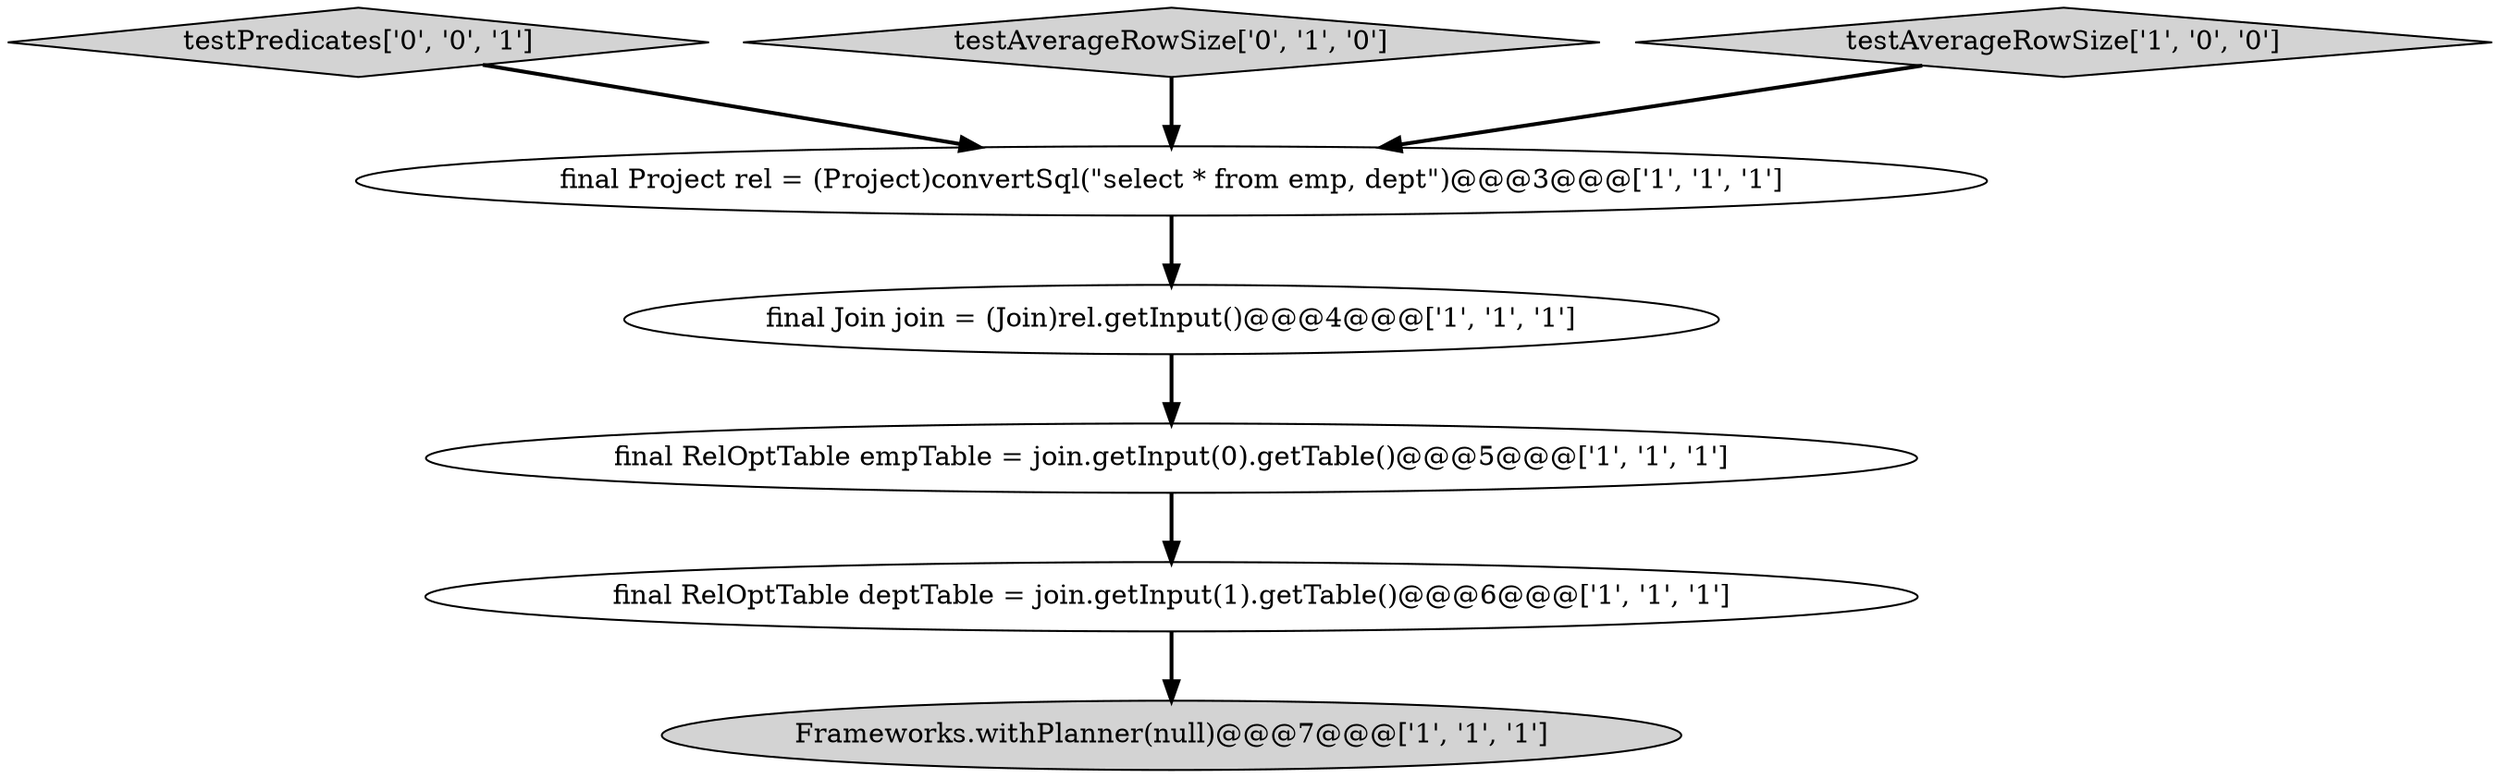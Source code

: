 digraph {
4 [style = filled, label = "final RelOptTable deptTable = join.getInput(1).getTable()@@@6@@@['1', '1', '1']", fillcolor = white, shape = ellipse image = "AAA0AAABBB1BBB"];
1 [style = filled, label = "final Join join = (Join)rel.getInput()@@@4@@@['1', '1', '1']", fillcolor = white, shape = ellipse image = "AAA0AAABBB1BBB"];
7 [style = filled, label = "testPredicates['0', '0', '1']", fillcolor = lightgray, shape = diamond image = "AAA0AAABBB3BBB"];
6 [style = filled, label = "testAverageRowSize['0', '1', '0']", fillcolor = lightgray, shape = diamond image = "AAA0AAABBB2BBB"];
2 [style = filled, label = "testAverageRowSize['1', '0', '0']", fillcolor = lightgray, shape = diamond image = "AAA0AAABBB1BBB"];
3 [style = filled, label = "final RelOptTable empTable = join.getInput(0).getTable()@@@5@@@['1', '1', '1']", fillcolor = white, shape = ellipse image = "AAA0AAABBB1BBB"];
0 [style = filled, label = "final Project rel = (Project)convertSql(\"select * from emp, dept\")@@@3@@@['1', '1', '1']", fillcolor = white, shape = ellipse image = "AAA0AAABBB1BBB"];
5 [style = filled, label = "Frameworks.withPlanner(null)@@@7@@@['1', '1', '1']", fillcolor = lightgray, shape = ellipse image = "AAA0AAABBB1BBB"];
1->3 [style = bold, label=""];
2->0 [style = bold, label=""];
6->0 [style = bold, label=""];
7->0 [style = bold, label=""];
4->5 [style = bold, label=""];
3->4 [style = bold, label=""];
0->1 [style = bold, label=""];
}
